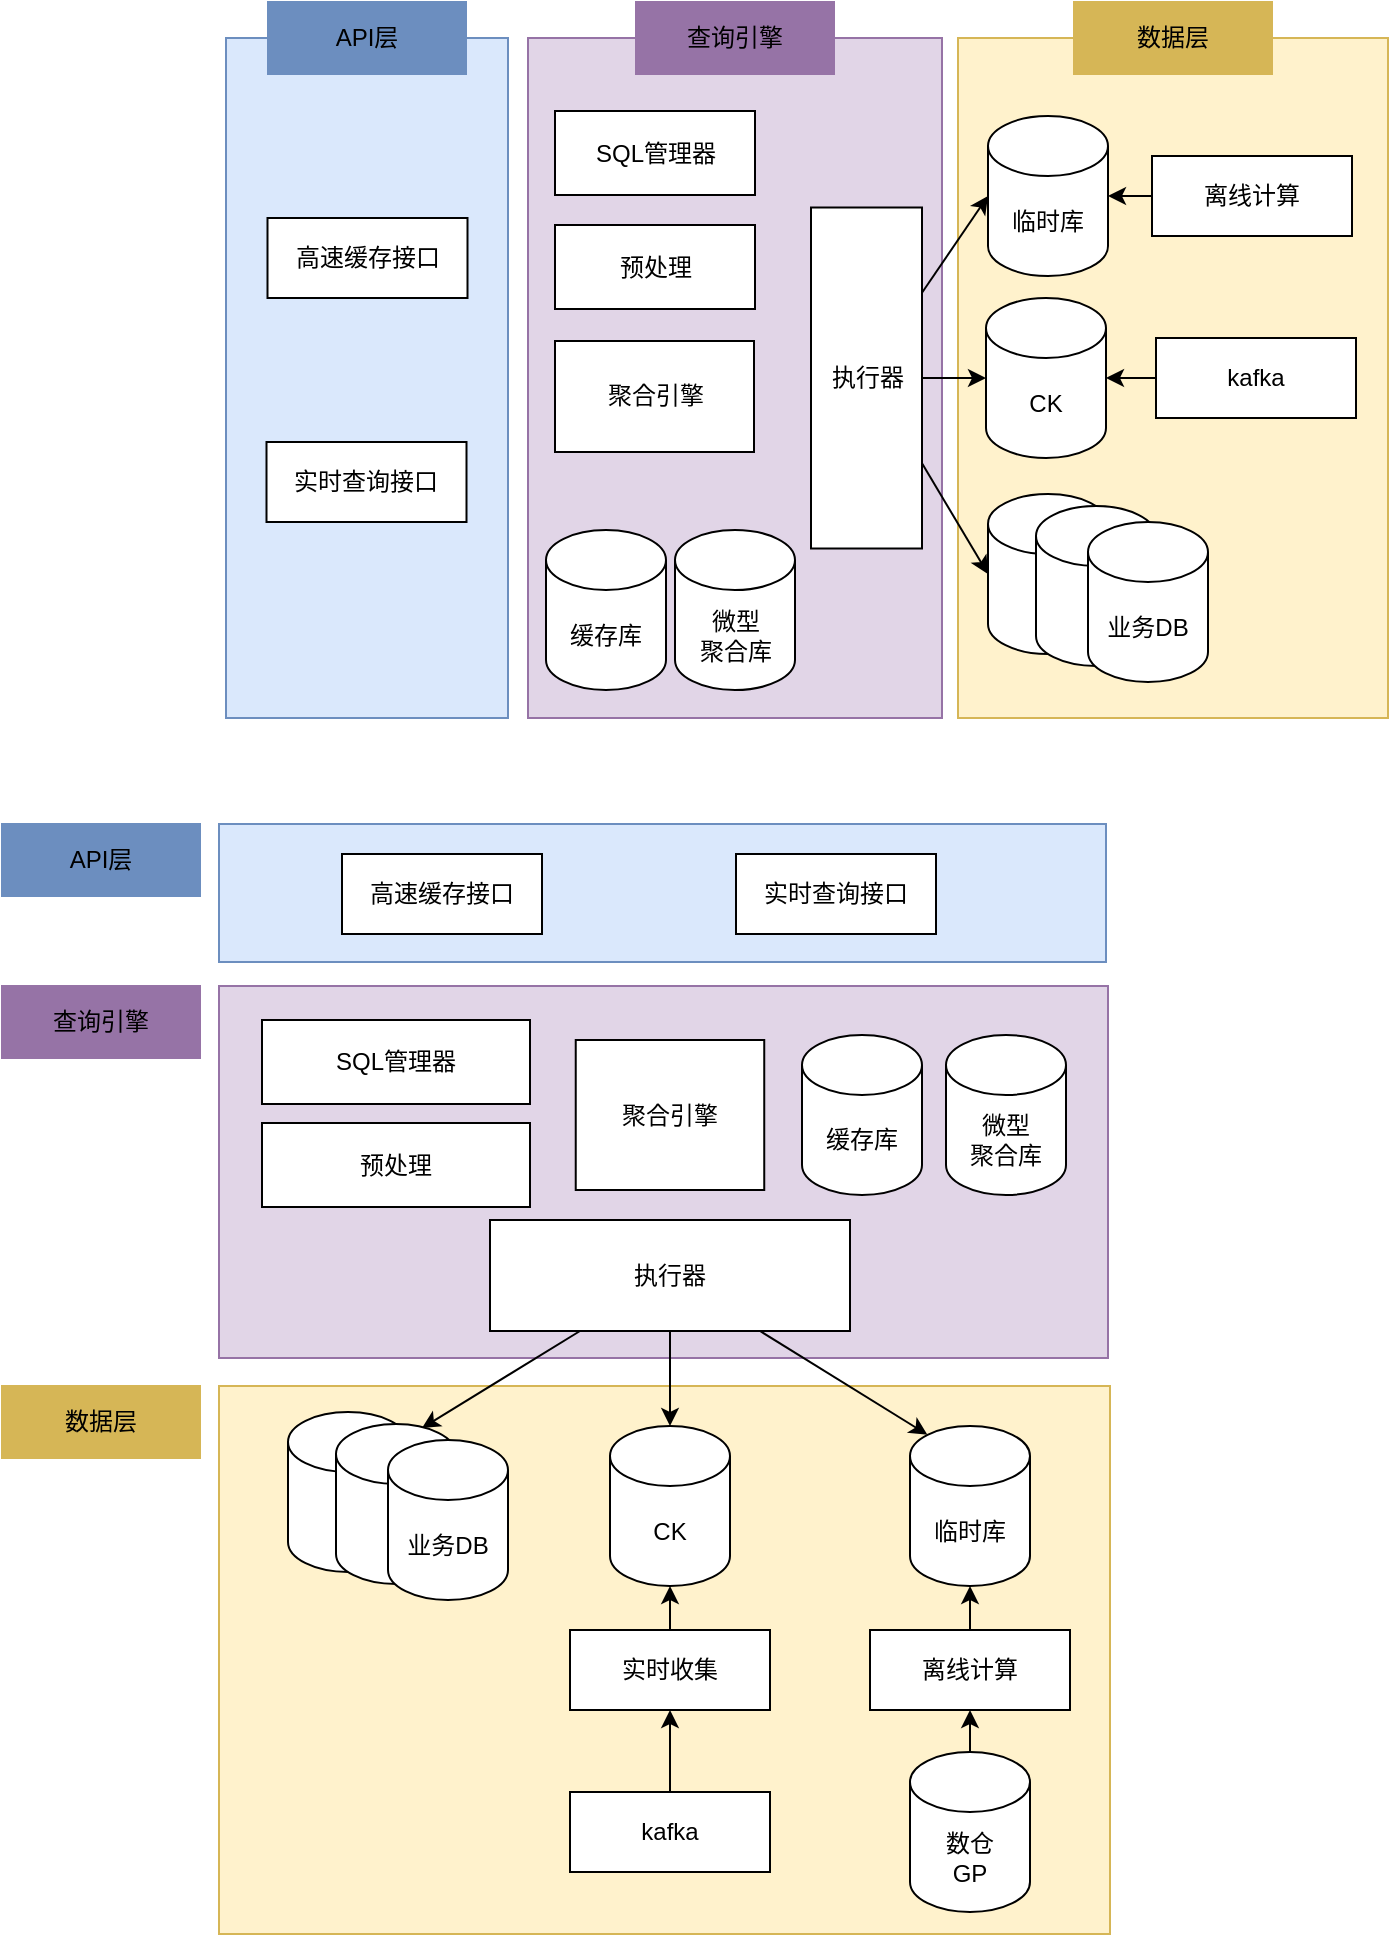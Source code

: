 <mxfile version="17.2.4" type="github" pages="2">
  <diagram id="J9gbOuOgg6OHcFbdHNDi" name="第 1 页">
    <mxGraphModel dx="1346" dy="969" grid="0" gridSize="10" guides="1" tooltips="1" connect="1" arrows="1" fold="1" page="0" pageScale="1" pageWidth="827" pageHeight="1169" math="0" shadow="0">
      <root>
        <mxCell id="0" />
        <mxCell id="1" parent="0" />
        <mxCell id="0Ci0Uz99gbHuSnvOUkY4-46" value="" style="rounded=0;whiteSpace=wrap;html=1;fillColor=#e1d5e7;strokeColor=#9673a6;" vertex="1" parent="1">
          <mxGeometry x="113" y="-6" width="207" height="340" as="geometry" />
        </mxCell>
        <mxCell id="0Ci0Uz99gbHuSnvOUkY4-43" value="" style="rounded=0;whiteSpace=wrap;html=1;fillColor=#dae8fc;strokeColor=#6c8ebf;" vertex="1" parent="1">
          <mxGeometry x="-38" y="-6" width="141" height="340" as="geometry" />
        </mxCell>
        <mxCell id="0Ci0Uz99gbHuSnvOUkY4-40" value="" style="rounded=0;whiteSpace=wrap;html=1;fillColor=#fff2cc;strokeColor=#d6b656;" vertex="1" parent="1">
          <mxGeometry x="328" y="-6" width="215" height="340" as="geometry" />
        </mxCell>
        <mxCell id="0Ci0Uz99gbHuSnvOUkY4-1" value="" style="shape=cylinder3;whiteSpace=wrap;html=1;boundedLbl=1;backgroundOutline=1;size=15;" vertex="1" parent="1">
          <mxGeometry x="343" y="222" width="60" height="80" as="geometry" />
        </mxCell>
        <mxCell id="0Ci0Uz99gbHuSnvOUkY4-2" value="" style="shape=cylinder3;whiteSpace=wrap;html=1;boundedLbl=1;backgroundOutline=1;size=15;" vertex="1" parent="1">
          <mxGeometry x="367" y="228" width="60" height="80" as="geometry" />
        </mxCell>
        <mxCell id="0Ci0Uz99gbHuSnvOUkY4-3" value="业务DB" style="shape=cylinder3;whiteSpace=wrap;html=1;boundedLbl=1;backgroundOutline=1;size=15;" vertex="1" parent="1">
          <mxGeometry x="393" y="236" width="60" height="80" as="geometry" />
        </mxCell>
        <mxCell id="0Ci0Uz99gbHuSnvOUkY4-4" value="CK" style="shape=cylinder3;whiteSpace=wrap;html=1;boundedLbl=1;backgroundOutline=1;size=15;" vertex="1" parent="1">
          <mxGeometry x="342" y="124" width="60" height="80" as="geometry" />
        </mxCell>
        <mxCell id="0Ci0Uz99gbHuSnvOUkY4-5" value="临时库" style="shape=cylinder3;whiteSpace=wrap;html=1;boundedLbl=1;backgroundOutline=1;size=15;" vertex="1" parent="1">
          <mxGeometry x="343" y="33" width="60" height="80" as="geometry" />
        </mxCell>
        <mxCell id="0Ci0Uz99gbHuSnvOUkY4-7" style="edgeStyle=orthogonalEdgeStyle;rounded=0;orthogonalLoop=1;jettySize=auto;html=1;entryX=1;entryY=0.5;entryDx=0;entryDy=0;entryPerimeter=0;exitX=0;exitY=0.5;exitDx=0;exitDy=0;" edge="1" parent="1" source="0Ci0Uz99gbHuSnvOUkY4-10" target="0Ci0Uz99gbHuSnvOUkY4-5">
          <mxGeometry relative="1" as="geometry">
            <mxPoint x="472" y="80" as="sourcePoint" />
          </mxGeometry>
        </mxCell>
        <mxCell id="0Ci0Uz99gbHuSnvOUkY4-9" style="edgeStyle=orthogonalEdgeStyle;rounded=0;orthogonalLoop=1;jettySize=auto;html=1;entryX=1;entryY=0.5;entryDx=0;entryDy=0;entryPerimeter=0;" edge="1" parent="1" source="0Ci0Uz99gbHuSnvOUkY4-8" target="0Ci0Uz99gbHuSnvOUkY4-4">
          <mxGeometry relative="1" as="geometry" />
        </mxCell>
        <mxCell id="0Ci0Uz99gbHuSnvOUkY4-8" value="kafka" style="rounded=0;whiteSpace=wrap;html=1;" vertex="1" parent="1">
          <mxGeometry x="427" y="144" width="100" height="40" as="geometry" />
        </mxCell>
        <mxCell id="0Ci0Uz99gbHuSnvOUkY4-10" value="离线计算" style="rounded=0;whiteSpace=wrap;html=1;" vertex="1" parent="1">
          <mxGeometry x="425" y="53" width="100" height="40" as="geometry" />
        </mxCell>
        <mxCell id="dTZowQkP_Xo08F-47WKJ-42" style="edgeStyle=none;rounded=0;orthogonalLoop=1;jettySize=auto;html=1;entryX=0;entryY=0.5;entryDx=0;entryDy=0;entryPerimeter=0;" edge="1" parent="1" source="0Ci0Uz99gbHuSnvOUkY4-19" target="0Ci0Uz99gbHuSnvOUkY4-4">
          <mxGeometry relative="1" as="geometry" />
        </mxCell>
        <mxCell id="dTZowQkP_Xo08F-47WKJ-43" style="edgeStyle=none;rounded=0;orthogonalLoop=1;jettySize=auto;html=1;exitX=1;exitY=0.75;exitDx=0;exitDy=0;entryX=0;entryY=0.5;entryDx=0;entryDy=0;entryPerimeter=0;" edge="1" parent="1" source="0Ci0Uz99gbHuSnvOUkY4-19" target="0Ci0Uz99gbHuSnvOUkY4-1">
          <mxGeometry relative="1" as="geometry" />
        </mxCell>
        <mxCell id="dTZowQkP_Xo08F-47WKJ-44" style="edgeStyle=none;rounded=0;orthogonalLoop=1;jettySize=auto;html=1;exitX=1;exitY=0.25;exitDx=0;exitDy=0;entryX=0;entryY=0.5;entryDx=0;entryDy=0;entryPerimeter=0;" edge="1" parent="1" source="0Ci0Uz99gbHuSnvOUkY4-19" target="0Ci0Uz99gbHuSnvOUkY4-5">
          <mxGeometry relative="1" as="geometry" />
        </mxCell>
        <mxCell id="0Ci0Uz99gbHuSnvOUkY4-19" value="执行器" style="rounded=0;whiteSpace=wrap;html=1;" vertex="1" parent="1">
          <mxGeometry x="254.5" y="78.75" width="55.5" height="170.5" as="geometry" />
        </mxCell>
        <mxCell id="0Ci0Uz99gbHuSnvOUkY4-26" value="SQL管理器" style="rounded=0;whiteSpace=wrap;html=1;" vertex="1" parent="1">
          <mxGeometry x="126.5" y="30.5" width="100" height="42" as="geometry" />
        </mxCell>
        <mxCell id="0Ci0Uz99gbHuSnvOUkY4-28" value="预处理" style="rounded=0;whiteSpace=wrap;html=1;" vertex="1" parent="1">
          <mxGeometry x="126.5" y="87.5" width="100" height="42" as="geometry" />
        </mxCell>
        <mxCell id="0Ci0Uz99gbHuSnvOUkY4-33" value="高速缓存接口" style="rounded=0;whiteSpace=wrap;html=1;" vertex="1" parent="1">
          <mxGeometry x="-17.25" y="84" width="100" height="40" as="geometry" />
        </mxCell>
        <mxCell id="0Ci0Uz99gbHuSnvOUkY4-37" value="缓存库" style="shape=cylinder3;whiteSpace=wrap;html=1;boundedLbl=1;backgroundOutline=1;size=15;" vertex="1" parent="1">
          <mxGeometry x="122" y="240" width="60" height="80" as="geometry" />
        </mxCell>
        <mxCell id="0Ci0Uz99gbHuSnvOUkY4-38" value="微型&lt;br&gt;聚合库" style="shape=cylinder3;whiteSpace=wrap;html=1;boundedLbl=1;backgroundOutline=1;size=15;" vertex="1" parent="1">
          <mxGeometry x="186.5" y="240" width="60" height="80" as="geometry" />
        </mxCell>
        <mxCell id="0Ci0Uz99gbHuSnvOUkY4-41" value="数据层" style="rounded=0;whiteSpace=wrap;html=1;fillColor=#D6B656;strokeColor=#d6b656;" vertex="1" parent="1">
          <mxGeometry x="386" y="-24" width="99" height="36" as="geometry" />
        </mxCell>
        <mxCell id="0Ci0Uz99gbHuSnvOUkY4-44" value="API层" style="rounded=0;whiteSpace=wrap;html=1;fillColor=#6C8EBF;strokeColor=#6c8ebf;" vertex="1" parent="1">
          <mxGeometry x="-17" y="-24" width="99" height="36" as="geometry" />
        </mxCell>
        <mxCell id="0Ci0Uz99gbHuSnvOUkY4-45" value="实时查询接口" style="rounded=0;whiteSpace=wrap;html=1;" vertex="1" parent="1">
          <mxGeometry x="-17.75" y="196" width="100" height="40" as="geometry" />
        </mxCell>
        <mxCell id="0Ci0Uz99gbHuSnvOUkY4-52" style="edgeStyle=orthogonalEdgeStyle;rounded=0;orthogonalLoop=1;jettySize=auto;html=1;entryX=1;entryY=0.5;entryDx=0;entryDy=0;entryPerimeter=0;exitX=0;exitY=0.5;exitDx=0;exitDy=0;" edge="1" parent="1" target="0Ci0Uz99gbHuSnvOUkY4-51">
          <mxGeometry relative="1" as="geometry">
            <mxPoint x="208" y="80" as="sourcePoint" />
          </mxGeometry>
        </mxCell>
        <mxCell id="0Ci0Uz99gbHuSnvOUkY4-53" style="edgeStyle=orthogonalEdgeStyle;rounded=0;orthogonalLoop=1;jettySize=auto;html=1;entryX=1;entryY=0.5;entryDx=0;entryDy=0;entryPerimeter=0;" edge="1" parent="1" target="0Ci0Uz99gbHuSnvOUkY4-50">
          <mxGeometry relative="1" as="geometry">
            <mxPoint x="208" y="200" as="sourcePoint" />
          </mxGeometry>
        </mxCell>
        <mxCell id="0Ci0Uz99gbHuSnvOUkY4-56" value="查询引擎" style="rounded=0;whiteSpace=wrap;html=1;fillColor=#9673A6;strokeColor=#9673a6;" vertex="1" parent="1">
          <mxGeometry x="167" y="-24" width="99" height="36" as="geometry" />
        </mxCell>
        <mxCell id="0Ci0Uz99gbHuSnvOUkY4-57" value="聚合引擎" style="rounded=0;whiteSpace=wrap;html=1;" vertex="1" parent="1">
          <mxGeometry x="126.5" y="145.5" width="99.5" height="55.5" as="geometry" />
        </mxCell>
        <mxCell id="dTZowQkP_Xo08F-47WKJ-1" value="" style="rounded=0;whiteSpace=wrap;html=1;fillColor=#e1d5e7;strokeColor=#9673a6;" vertex="1" parent="1">
          <mxGeometry x="-41.5" y="468" width="444.5" height="186" as="geometry" />
        </mxCell>
        <mxCell id="dTZowQkP_Xo08F-47WKJ-2" value="" style="rounded=0;whiteSpace=wrap;html=1;fillColor=#dae8fc;strokeColor=#6c8ebf;" vertex="1" parent="1">
          <mxGeometry x="-41.5" y="387" width="443.5" height="69" as="geometry" />
        </mxCell>
        <mxCell id="dTZowQkP_Xo08F-47WKJ-3" value="" style="rounded=0;whiteSpace=wrap;html=1;fillColor=#fff2cc;strokeColor=#d6b656;" vertex="1" parent="1">
          <mxGeometry x="-41.5" y="668" width="445.5" height="274" as="geometry" />
        </mxCell>
        <mxCell id="dTZowQkP_Xo08F-47WKJ-4" value="" style="shape=cylinder3;whiteSpace=wrap;html=1;boundedLbl=1;backgroundOutline=1;size=15;" vertex="1" parent="1">
          <mxGeometry x="-7" y="681" width="60" height="80" as="geometry" />
        </mxCell>
        <mxCell id="dTZowQkP_Xo08F-47WKJ-5" value="" style="shape=cylinder3;whiteSpace=wrap;html=1;boundedLbl=1;backgroundOutline=1;size=15;" vertex="1" parent="1">
          <mxGeometry x="17" y="687" width="60" height="80" as="geometry" />
        </mxCell>
        <mxCell id="dTZowQkP_Xo08F-47WKJ-6" value="业务DB" style="shape=cylinder3;whiteSpace=wrap;html=1;boundedLbl=1;backgroundOutline=1;size=15;" vertex="1" parent="1">
          <mxGeometry x="43" y="695" width="60" height="80" as="geometry" />
        </mxCell>
        <mxCell id="dTZowQkP_Xo08F-47WKJ-7" value="CK" style="shape=cylinder3;whiteSpace=wrap;html=1;boundedLbl=1;backgroundOutline=1;size=15;" vertex="1" parent="1">
          <mxGeometry x="154" y="688" width="60" height="80" as="geometry" />
        </mxCell>
        <mxCell id="dTZowQkP_Xo08F-47WKJ-8" value="临时库" style="shape=cylinder3;whiteSpace=wrap;html=1;boundedLbl=1;backgroundOutline=1;size=15;" vertex="1" parent="1">
          <mxGeometry x="304" y="688" width="60" height="80" as="geometry" />
        </mxCell>
        <mxCell id="dTZowQkP_Xo08F-47WKJ-37" style="edgeStyle=none;rounded=0;orthogonalLoop=1;jettySize=auto;html=1;entryX=0.5;entryY=1;entryDx=0;entryDy=0;" edge="1" parent="1" source="dTZowQkP_Xo08F-47WKJ-11" target="dTZowQkP_Xo08F-47WKJ-35">
          <mxGeometry relative="1" as="geometry" />
        </mxCell>
        <mxCell id="dTZowQkP_Xo08F-47WKJ-11" value="kafka" style="rounded=0;whiteSpace=wrap;html=1;" vertex="1" parent="1">
          <mxGeometry x="134" y="871" width="100" height="40" as="geometry" />
        </mxCell>
        <mxCell id="dTZowQkP_Xo08F-47WKJ-31" style="edgeStyle=none;rounded=0;orthogonalLoop=1;jettySize=auto;html=1;entryX=0.5;entryY=1;entryDx=0;entryDy=0;entryPerimeter=0;" edge="1" parent="1" source="dTZowQkP_Xo08F-47WKJ-12" target="dTZowQkP_Xo08F-47WKJ-8">
          <mxGeometry relative="1" as="geometry" />
        </mxCell>
        <mxCell id="dTZowQkP_Xo08F-47WKJ-12" value="离线计算" style="rounded=0;whiteSpace=wrap;html=1;" vertex="1" parent="1">
          <mxGeometry x="284" y="790" width="100" height="40" as="geometry" />
        </mxCell>
        <mxCell id="dTZowQkP_Xo08F-47WKJ-13" value="聚合引擎&lt;br&gt;" style="rounded=0;whiteSpace=wrap;html=1;" vertex="1" parent="1">
          <mxGeometry x="136.87" y="495" width="94.25" height="75" as="geometry" />
        </mxCell>
        <mxCell id="dTZowQkP_Xo08F-47WKJ-14" value="SQL管理器" style="rounded=0;whiteSpace=wrap;html=1;" vertex="1" parent="1">
          <mxGeometry x="-20" y="485" width="134" height="42" as="geometry" />
        </mxCell>
        <mxCell id="dTZowQkP_Xo08F-47WKJ-16" value="高速缓存接口" style="rounded=0;whiteSpace=wrap;html=1;" vertex="1" parent="1">
          <mxGeometry x="20" y="402" width="100" height="40" as="geometry" />
        </mxCell>
        <mxCell id="dTZowQkP_Xo08F-47WKJ-17" value="缓存库" style="shape=cylinder3;whiteSpace=wrap;html=1;boundedLbl=1;backgroundOutline=1;size=15;" vertex="1" parent="1">
          <mxGeometry x="250" y="492.5" width="60" height="80" as="geometry" />
        </mxCell>
        <mxCell id="dTZowQkP_Xo08F-47WKJ-18" value="微型&lt;br&gt;聚合库" style="shape=cylinder3;whiteSpace=wrap;html=1;boundedLbl=1;backgroundOutline=1;size=15;" vertex="1" parent="1">
          <mxGeometry x="322" y="492.5" width="60" height="80" as="geometry" />
        </mxCell>
        <mxCell id="dTZowQkP_Xo08F-47WKJ-19" value="数据层" style="rounded=0;whiteSpace=wrap;html=1;fillColor=#D6B656;strokeColor=#d6b656;" vertex="1" parent="1">
          <mxGeometry x="-150" y="668" width="99" height="36" as="geometry" />
        </mxCell>
        <mxCell id="dTZowQkP_Xo08F-47WKJ-20" value="API层" style="rounded=0;whiteSpace=wrap;html=1;fillColor=#6C8EBF;strokeColor=#6c8ebf;" vertex="1" parent="1">
          <mxGeometry x="-150" y="387" width="99" height="36" as="geometry" />
        </mxCell>
        <mxCell id="dTZowQkP_Xo08F-47WKJ-21" value="实时查询接口" style="rounded=0;whiteSpace=wrap;html=1;" vertex="1" parent="1">
          <mxGeometry x="217" y="402" width="100" height="40" as="geometry" />
        </mxCell>
        <mxCell id="dTZowQkP_Xo08F-47WKJ-22" value="查询引擎" style="rounded=0;whiteSpace=wrap;html=1;fillColor=#9673A6;strokeColor=#9673a6;" vertex="1" parent="1">
          <mxGeometry x="-150" y="468" width="99" height="36" as="geometry" />
        </mxCell>
        <mxCell id="dTZowQkP_Xo08F-47WKJ-32" style="edgeStyle=none;rounded=0;orthogonalLoop=1;jettySize=auto;html=1;entryX=0.5;entryY=0;entryDx=0;entryDy=0;entryPerimeter=0;" edge="1" parent="1" source="dTZowQkP_Xo08F-47WKJ-23" target="dTZowQkP_Xo08F-47WKJ-7">
          <mxGeometry relative="1" as="geometry" />
        </mxCell>
        <mxCell id="dTZowQkP_Xo08F-47WKJ-33" style="edgeStyle=none;rounded=0;orthogonalLoop=1;jettySize=auto;html=1;exitX=0.75;exitY=1;exitDx=0;exitDy=0;entryX=0.145;entryY=0;entryDx=0;entryDy=4.35;entryPerimeter=0;" edge="1" parent="1" source="dTZowQkP_Xo08F-47WKJ-23" target="dTZowQkP_Xo08F-47WKJ-8">
          <mxGeometry relative="1" as="geometry" />
        </mxCell>
        <mxCell id="dTZowQkP_Xo08F-47WKJ-34" style="edgeStyle=none;rounded=0;orthogonalLoop=1;jettySize=auto;html=1;exitX=0.25;exitY=1;exitDx=0;exitDy=0;entryX=0.717;entryY=0.025;entryDx=0;entryDy=0;entryPerimeter=0;" edge="1" parent="1" source="dTZowQkP_Xo08F-47WKJ-23" target="dTZowQkP_Xo08F-47WKJ-5">
          <mxGeometry relative="1" as="geometry" />
        </mxCell>
        <mxCell id="dTZowQkP_Xo08F-47WKJ-23" value="&lt;span&gt;执行器&lt;/span&gt;" style="rounded=0;whiteSpace=wrap;html=1;" vertex="1" parent="1">
          <mxGeometry x="94" y="585" width="180" height="55.5" as="geometry" />
        </mxCell>
        <mxCell id="dTZowQkP_Xo08F-47WKJ-26" style="edgeStyle=none;rounded=0;orthogonalLoop=1;jettySize=auto;html=1;entryX=0.5;entryY=1;entryDx=0;entryDy=0;" edge="1" parent="1" source="dTZowQkP_Xo08F-47WKJ-24" target="dTZowQkP_Xo08F-47WKJ-12">
          <mxGeometry relative="1" as="geometry" />
        </mxCell>
        <mxCell id="dTZowQkP_Xo08F-47WKJ-24" value="数仓&lt;br&gt;GP" style="shape=cylinder3;whiteSpace=wrap;html=1;boundedLbl=1;backgroundOutline=1;size=15;" vertex="1" parent="1">
          <mxGeometry x="304" y="851" width="60" height="80" as="geometry" />
        </mxCell>
        <mxCell id="dTZowQkP_Xo08F-47WKJ-36" style="edgeStyle=none;rounded=0;orthogonalLoop=1;jettySize=auto;html=1;entryX=0.5;entryY=1;entryDx=0;entryDy=0;entryPerimeter=0;" edge="1" parent="1" source="dTZowQkP_Xo08F-47WKJ-35" target="dTZowQkP_Xo08F-47WKJ-7">
          <mxGeometry relative="1" as="geometry" />
        </mxCell>
        <mxCell id="dTZowQkP_Xo08F-47WKJ-35" value="实时收集" style="rounded=0;whiteSpace=wrap;html=1;" vertex="1" parent="1">
          <mxGeometry x="134" y="790" width="100" height="40" as="geometry" />
        </mxCell>
        <mxCell id="dTZowQkP_Xo08F-47WKJ-38" value="预处理" style="rounded=0;whiteSpace=wrap;html=1;" vertex="1" parent="1">
          <mxGeometry x="-20" y="536.5" width="134" height="42" as="geometry" />
        </mxCell>
      </root>
    </mxGraphModel>
  </diagram>
  <diagram id="1QrN33Rscd3XtYVmi21F" name="第 2 页">
    <mxGraphModel dx="946" dy="569" grid="0" gridSize="10" guides="1" tooltips="1" connect="1" arrows="1" fold="1" page="0" pageScale="1" pageWidth="827" pageHeight="1169" math="0" shadow="0">
      <root>
        <mxCell id="0" />
        <mxCell id="1" parent="0" />
      </root>
    </mxGraphModel>
  </diagram>
</mxfile>
